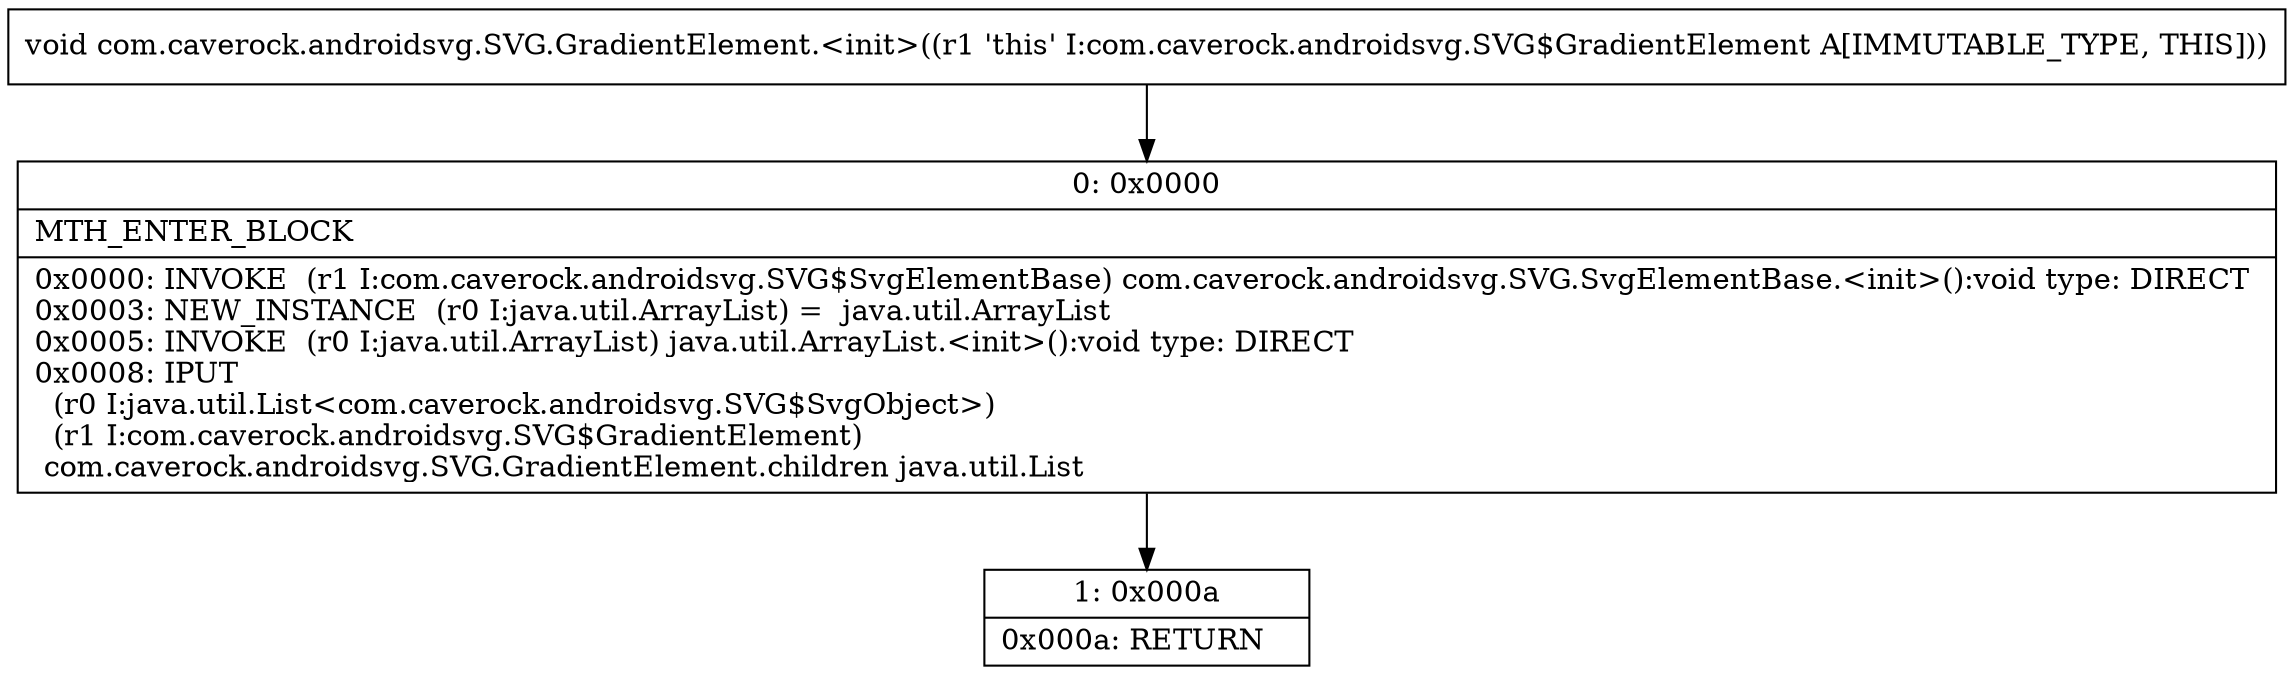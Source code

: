 digraph "CFG forcom.caverock.androidsvg.SVG.GradientElement.\<init\>()V" {
Node_0 [shape=record,label="{0\:\ 0x0000|MTH_ENTER_BLOCK\l|0x0000: INVOKE  (r1 I:com.caverock.androidsvg.SVG$SvgElementBase) com.caverock.androidsvg.SVG.SvgElementBase.\<init\>():void type: DIRECT \l0x0003: NEW_INSTANCE  (r0 I:java.util.ArrayList) =  java.util.ArrayList \l0x0005: INVOKE  (r0 I:java.util.ArrayList) java.util.ArrayList.\<init\>():void type: DIRECT \l0x0008: IPUT  \l  (r0 I:java.util.List\<com.caverock.androidsvg.SVG$SvgObject\>)\l  (r1 I:com.caverock.androidsvg.SVG$GradientElement)\l com.caverock.androidsvg.SVG.GradientElement.children java.util.List \l}"];
Node_1 [shape=record,label="{1\:\ 0x000a|0x000a: RETURN   \l}"];
MethodNode[shape=record,label="{void com.caverock.androidsvg.SVG.GradientElement.\<init\>((r1 'this' I:com.caverock.androidsvg.SVG$GradientElement A[IMMUTABLE_TYPE, THIS])) }"];
MethodNode -> Node_0;
Node_0 -> Node_1;
}

